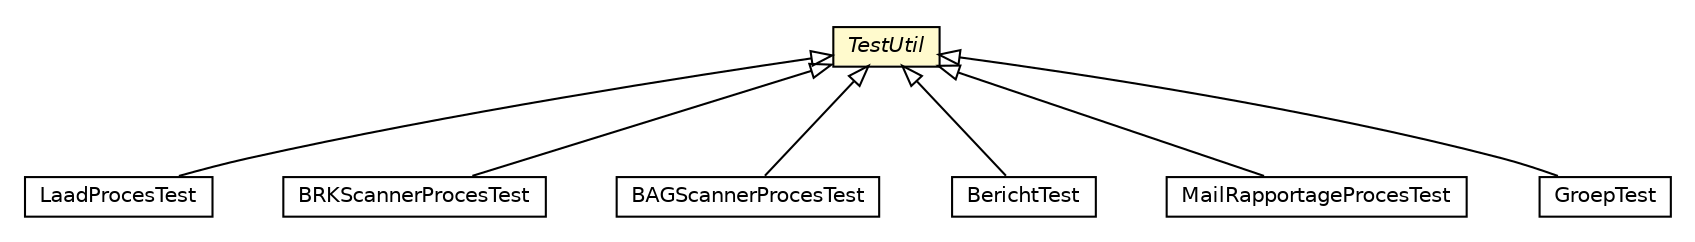 #!/usr/local/bin/dot
#
# Class diagram 
# Generated by UMLGraph version R5_6-24-gf6e263 (http://www.umlgraph.org/)
#

digraph G {
	edge [fontname="Helvetica",fontsize=10,labelfontname="Helvetica",labelfontsize=10];
	node [fontname="Helvetica",fontsize=10,shape=plaintext];
	nodesep=0.25;
	ranksep=0.5;
	// nl.b3p.brmo.persistence.staging.LaadProcesTest
	c70 [label=<<table title="nl.b3p.brmo.persistence.staging.LaadProcesTest" border="0" cellborder="1" cellspacing="0" cellpadding="2" port="p" href="./staging/LaadProcesTest.html">
		<tr><td><table border="0" cellspacing="0" cellpadding="1">
<tr><td align="center" balign="center"> LaadProcesTest </td></tr>
		</table></td></tr>
		</table>>, URL="./staging/LaadProcesTest.html", fontname="Helvetica", fontcolor="black", fontsize=10.0];
	// nl.b3p.brmo.persistence.staging.BRKScannerProcesTest
	c71 [label=<<table title="nl.b3p.brmo.persistence.staging.BRKScannerProcesTest" border="0" cellborder="1" cellspacing="0" cellpadding="2" port="p" href="./staging/BRKScannerProcesTest.html">
		<tr><td><table border="0" cellspacing="0" cellpadding="1">
<tr><td align="center" balign="center"> BRKScannerProcesTest </td></tr>
		</table></td></tr>
		</table>>, URL="./staging/BRKScannerProcesTest.html", fontname="Helvetica", fontcolor="black", fontsize=10.0];
	// nl.b3p.brmo.persistence.staging.BAGScannerProcesTest
	c72 [label=<<table title="nl.b3p.brmo.persistence.staging.BAGScannerProcesTest" border="0" cellborder="1" cellspacing="0" cellpadding="2" port="p" href="./staging/BAGScannerProcesTest.html">
		<tr><td><table border="0" cellspacing="0" cellpadding="1">
<tr><td align="center" balign="center"> BAGScannerProcesTest </td></tr>
		</table></td></tr>
		</table>>, URL="./staging/BAGScannerProcesTest.html", fontname="Helvetica", fontcolor="black", fontsize=10.0];
	// nl.b3p.brmo.persistence.staging.BerichtTest
	c73 [label=<<table title="nl.b3p.brmo.persistence.staging.BerichtTest" border="0" cellborder="1" cellspacing="0" cellpadding="2" port="p" href="./staging/BerichtTest.html">
		<tr><td><table border="0" cellspacing="0" cellpadding="1">
<tr><td align="center" balign="center"> BerichtTest </td></tr>
		</table></td></tr>
		</table>>, URL="./staging/BerichtTest.html", fontname="Helvetica", fontcolor="black", fontsize=10.0];
	// nl.b3p.brmo.persistence.staging.MailRapportageProcesTest
	c74 [label=<<table title="nl.b3p.brmo.persistence.staging.MailRapportageProcesTest" border="0" cellborder="1" cellspacing="0" cellpadding="2" port="p" href="./staging/MailRapportageProcesTest.html">
		<tr><td><table border="0" cellspacing="0" cellpadding="1">
<tr><td align="center" balign="center"> MailRapportageProcesTest </td></tr>
		</table></td></tr>
		</table>>, URL="./staging/MailRapportageProcesTest.html", fontname="Helvetica", fontcolor="black", fontsize=10.0];
	// nl.b3p.brmo.persistence.TestUtil
	c75 [label=<<table title="nl.b3p.brmo.persistence.TestUtil" border="0" cellborder="1" cellspacing="0" cellpadding="2" port="p" bgcolor="lemonChiffon" href="./TestUtil.html">
		<tr><td><table border="0" cellspacing="0" cellpadding="1">
<tr><td align="center" balign="center"><font face="Helvetica-Oblique"> TestUtil </font></td></tr>
		</table></td></tr>
		</table>>, URL="./TestUtil.html", fontname="Helvetica", fontcolor="black", fontsize=10.0];
	// nl.b3p.brmo.persistence.auth.GroepTest
	c76 [label=<<table title="nl.b3p.brmo.persistence.auth.GroepTest" border="0" cellborder="1" cellspacing="0" cellpadding="2" port="p" href="./auth/GroepTest.html">
		<tr><td><table border="0" cellspacing="0" cellpadding="1">
<tr><td align="center" balign="center"> GroepTest </td></tr>
		</table></td></tr>
		</table>>, URL="./auth/GroepTest.html", fontname="Helvetica", fontcolor="black", fontsize=10.0];
	//nl.b3p.brmo.persistence.staging.LaadProcesTest extends nl.b3p.brmo.persistence.TestUtil
	c75:p -> c70:p [dir=back,arrowtail=empty];
	//nl.b3p.brmo.persistence.staging.BRKScannerProcesTest extends nl.b3p.brmo.persistence.TestUtil
	c75:p -> c71:p [dir=back,arrowtail=empty];
	//nl.b3p.brmo.persistence.staging.BAGScannerProcesTest extends nl.b3p.brmo.persistence.TestUtil
	c75:p -> c72:p [dir=back,arrowtail=empty];
	//nl.b3p.brmo.persistence.staging.BerichtTest extends nl.b3p.brmo.persistence.TestUtil
	c75:p -> c73:p [dir=back,arrowtail=empty];
	//nl.b3p.brmo.persistence.staging.MailRapportageProcesTest extends nl.b3p.brmo.persistence.TestUtil
	c75:p -> c74:p [dir=back,arrowtail=empty];
	//nl.b3p.brmo.persistence.auth.GroepTest extends nl.b3p.brmo.persistence.TestUtil
	c75:p -> c76:p [dir=back,arrowtail=empty];
}


